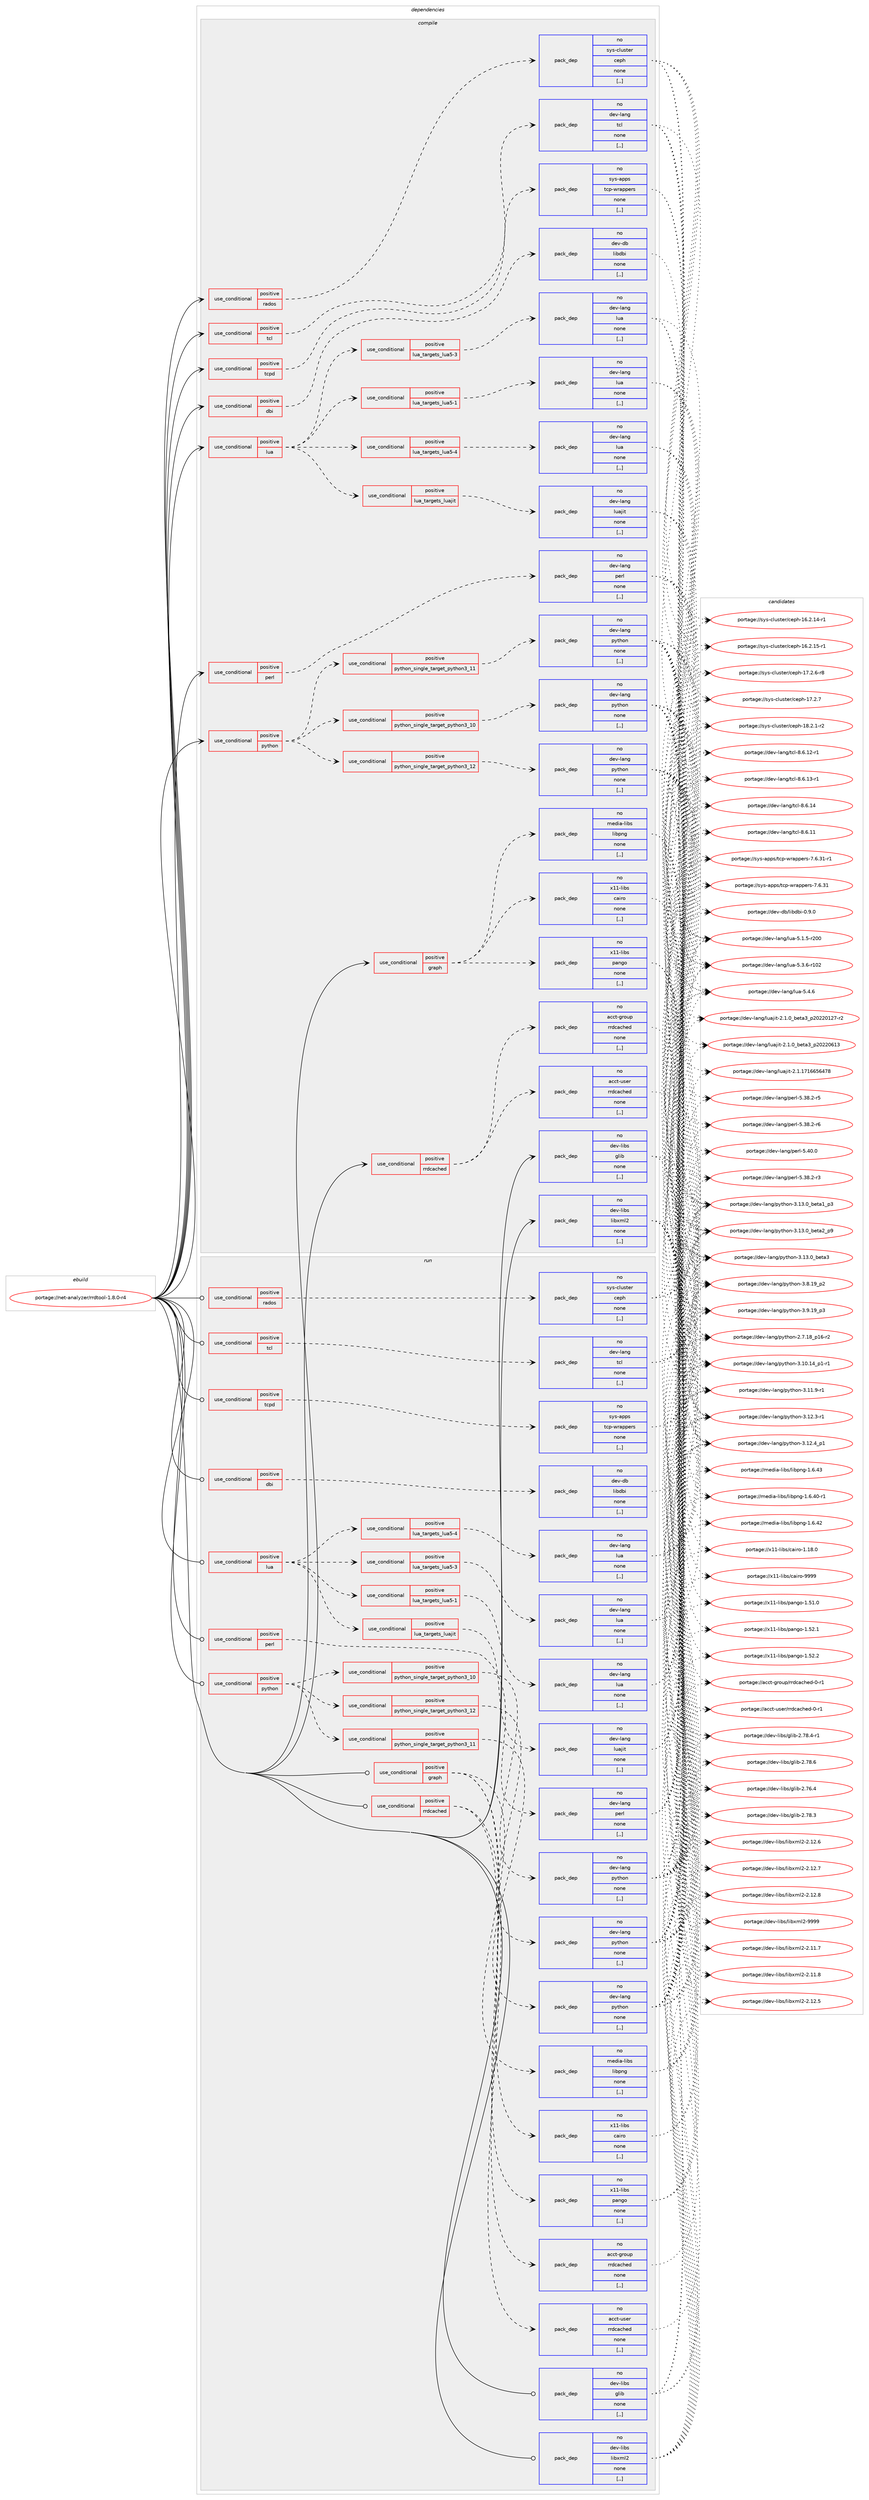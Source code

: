 digraph prolog {

# *************
# Graph options
# *************

newrank=true;
concentrate=true;
compound=true;
graph [rankdir=LR,fontname=Helvetica,fontsize=10,ranksep=1.5];#, ranksep=2.5, nodesep=0.2];
edge  [arrowhead=vee];
node  [fontname=Helvetica,fontsize=10];

# **********
# The ebuild
# **********

subgraph cluster_leftcol {
color=gray;
rank=same;
label=<<i>ebuild</i>>;
id [label="portage://net-analyzer/rrdtool-1.8.0-r4", color=red, width=4, href="../net-analyzer/rrdtool-1.8.0-r4.svg"];
}

# ****************
# The dependencies
# ****************

subgraph cluster_midcol {
color=gray;
label=<<i>dependencies</i>>;
subgraph cluster_compile {
fillcolor="#eeeeee";
style=filled;
label=<<i>compile</i>>;
subgraph cond85699 {
dependency333007 [label=<<TABLE BORDER="0" CELLBORDER="1" CELLSPACING="0" CELLPADDING="4"><TR><TD ROWSPAN="3" CELLPADDING="10">use_conditional</TD></TR><TR><TD>positive</TD></TR><TR><TD>dbi</TD></TR></TABLE>>, shape=none, color=red];
subgraph pack244777 {
dependency333008 [label=<<TABLE BORDER="0" CELLBORDER="1" CELLSPACING="0" CELLPADDING="4" WIDTH="220"><TR><TD ROWSPAN="6" CELLPADDING="30">pack_dep</TD></TR><TR><TD WIDTH="110">no</TD></TR><TR><TD>dev-db</TD></TR><TR><TD>libdbi</TD></TR><TR><TD>none</TD></TR><TR><TD>[,,]</TD></TR></TABLE>>, shape=none, color=blue];
}
dependency333007:e -> dependency333008:w [weight=20,style="dashed",arrowhead="vee"];
}
id:e -> dependency333007:w [weight=20,style="solid",arrowhead="vee"];
subgraph cond85700 {
dependency333009 [label=<<TABLE BORDER="0" CELLBORDER="1" CELLSPACING="0" CELLPADDING="4"><TR><TD ROWSPAN="3" CELLPADDING="10">use_conditional</TD></TR><TR><TD>positive</TD></TR><TR><TD>graph</TD></TR></TABLE>>, shape=none, color=red];
subgraph pack244778 {
dependency333010 [label=<<TABLE BORDER="0" CELLBORDER="1" CELLSPACING="0" CELLPADDING="4" WIDTH="220"><TR><TD ROWSPAN="6" CELLPADDING="30">pack_dep</TD></TR><TR><TD WIDTH="110">no</TD></TR><TR><TD>media-libs</TD></TR><TR><TD>libpng</TD></TR><TR><TD>none</TD></TR><TR><TD>[,,]</TD></TR></TABLE>>, shape=none, color=blue];
}
dependency333009:e -> dependency333010:w [weight=20,style="dashed",arrowhead="vee"];
subgraph pack244779 {
dependency333011 [label=<<TABLE BORDER="0" CELLBORDER="1" CELLSPACING="0" CELLPADDING="4" WIDTH="220"><TR><TD ROWSPAN="6" CELLPADDING="30">pack_dep</TD></TR><TR><TD WIDTH="110">no</TD></TR><TR><TD>x11-libs</TD></TR><TR><TD>cairo</TD></TR><TR><TD>none</TD></TR><TR><TD>[,,]</TD></TR></TABLE>>, shape=none, color=blue];
}
dependency333009:e -> dependency333011:w [weight=20,style="dashed",arrowhead="vee"];
subgraph pack244780 {
dependency333012 [label=<<TABLE BORDER="0" CELLBORDER="1" CELLSPACING="0" CELLPADDING="4" WIDTH="220"><TR><TD ROWSPAN="6" CELLPADDING="30">pack_dep</TD></TR><TR><TD WIDTH="110">no</TD></TR><TR><TD>x11-libs</TD></TR><TR><TD>pango</TD></TR><TR><TD>none</TD></TR><TR><TD>[,,]</TD></TR></TABLE>>, shape=none, color=blue];
}
dependency333009:e -> dependency333012:w [weight=20,style="dashed",arrowhead="vee"];
}
id:e -> dependency333009:w [weight=20,style="solid",arrowhead="vee"];
subgraph cond85701 {
dependency333013 [label=<<TABLE BORDER="0" CELLBORDER="1" CELLSPACING="0" CELLPADDING="4"><TR><TD ROWSPAN="3" CELLPADDING="10">use_conditional</TD></TR><TR><TD>positive</TD></TR><TR><TD>lua</TD></TR></TABLE>>, shape=none, color=red];
subgraph cond85702 {
dependency333014 [label=<<TABLE BORDER="0" CELLBORDER="1" CELLSPACING="0" CELLPADDING="4"><TR><TD ROWSPAN="3" CELLPADDING="10">use_conditional</TD></TR><TR><TD>positive</TD></TR><TR><TD>lua_targets_luajit</TD></TR></TABLE>>, shape=none, color=red];
subgraph pack244781 {
dependency333015 [label=<<TABLE BORDER="0" CELLBORDER="1" CELLSPACING="0" CELLPADDING="4" WIDTH="220"><TR><TD ROWSPAN="6" CELLPADDING="30">pack_dep</TD></TR><TR><TD WIDTH="110">no</TD></TR><TR><TD>dev-lang</TD></TR><TR><TD>luajit</TD></TR><TR><TD>none</TD></TR><TR><TD>[,,]</TD></TR></TABLE>>, shape=none, color=blue];
}
dependency333014:e -> dependency333015:w [weight=20,style="dashed",arrowhead="vee"];
}
dependency333013:e -> dependency333014:w [weight=20,style="dashed",arrowhead="vee"];
subgraph cond85703 {
dependency333016 [label=<<TABLE BORDER="0" CELLBORDER="1" CELLSPACING="0" CELLPADDING="4"><TR><TD ROWSPAN="3" CELLPADDING="10">use_conditional</TD></TR><TR><TD>positive</TD></TR><TR><TD>lua_targets_lua5-1</TD></TR></TABLE>>, shape=none, color=red];
subgraph pack244782 {
dependency333017 [label=<<TABLE BORDER="0" CELLBORDER="1" CELLSPACING="0" CELLPADDING="4" WIDTH="220"><TR><TD ROWSPAN="6" CELLPADDING="30">pack_dep</TD></TR><TR><TD WIDTH="110">no</TD></TR><TR><TD>dev-lang</TD></TR><TR><TD>lua</TD></TR><TR><TD>none</TD></TR><TR><TD>[,,]</TD></TR></TABLE>>, shape=none, color=blue];
}
dependency333016:e -> dependency333017:w [weight=20,style="dashed",arrowhead="vee"];
}
dependency333013:e -> dependency333016:w [weight=20,style="dashed",arrowhead="vee"];
subgraph cond85704 {
dependency333018 [label=<<TABLE BORDER="0" CELLBORDER="1" CELLSPACING="0" CELLPADDING="4"><TR><TD ROWSPAN="3" CELLPADDING="10">use_conditional</TD></TR><TR><TD>positive</TD></TR><TR><TD>lua_targets_lua5-3</TD></TR></TABLE>>, shape=none, color=red];
subgraph pack244783 {
dependency333019 [label=<<TABLE BORDER="0" CELLBORDER="1" CELLSPACING="0" CELLPADDING="4" WIDTH="220"><TR><TD ROWSPAN="6" CELLPADDING="30">pack_dep</TD></TR><TR><TD WIDTH="110">no</TD></TR><TR><TD>dev-lang</TD></TR><TR><TD>lua</TD></TR><TR><TD>none</TD></TR><TR><TD>[,,]</TD></TR></TABLE>>, shape=none, color=blue];
}
dependency333018:e -> dependency333019:w [weight=20,style="dashed",arrowhead="vee"];
}
dependency333013:e -> dependency333018:w [weight=20,style="dashed",arrowhead="vee"];
subgraph cond85705 {
dependency333020 [label=<<TABLE BORDER="0" CELLBORDER="1" CELLSPACING="0" CELLPADDING="4"><TR><TD ROWSPAN="3" CELLPADDING="10">use_conditional</TD></TR><TR><TD>positive</TD></TR><TR><TD>lua_targets_lua5-4</TD></TR></TABLE>>, shape=none, color=red];
subgraph pack244784 {
dependency333021 [label=<<TABLE BORDER="0" CELLBORDER="1" CELLSPACING="0" CELLPADDING="4" WIDTH="220"><TR><TD ROWSPAN="6" CELLPADDING="30">pack_dep</TD></TR><TR><TD WIDTH="110">no</TD></TR><TR><TD>dev-lang</TD></TR><TR><TD>lua</TD></TR><TR><TD>none</TD></TR><TR><TD>[,,]</TD></TR></TABLE>>, shape=none, color=blue];
}
dependency333020:e -> dependency333021:w [weight=20,style="dashed",arrowhead="vee"];
}
dependency333013:e -> dependency333020:w [weight=20,style="dashed",arrowhead="vee"];
}
id:e -> dependency333013:w [weight=20,style="solid",arrowhead="vee"];
subgraph cond85706 {
dependency333022 [label=<<TABLE BORDER="0" CELLBORDER="1" CELLSPACING="0" CELLPADDING="4"><TR><TD ROWSPAN="3" CELLPADDING="10">use_conditional</TD></TR><TR><TD>positive</TD></TR><TR><TD>perl</TD></TR></TABLE>>, shape=none, color=red];
subgraph pack244785 {
dependency333023 [label=<<TABLE BORDER="0" CELLBORDER="1" CELLSPACING="0" CELLPADDING="4" WIDTH="220"><TR><TD ROWSPAN="6" CELLPADDING="30">pack_dep</TD></TR><TR><TD WIDTH="110">no</TD></TR><TR><TD>dev-lang</TD></TR><TR><TD>perl</TD></TR><TR><TD>none</TD></TR><TR><TD>[,,]</TD></TR></TABLE>>, shape=none, color=blue];
}
dependency333022:e -> dependency333023:w [weight=20,style="dashed",arrowhead="vee"];
}
id:e -> dependency333022:w [weight=20,style="solid",arrowhead="vee"];
subgraph cond85707 {
dependency333024 [label=<<TABLE BORDER="0" CELLBORDER="1" CELLSPACING="0" CELLPADDING="4"><TR><TD ROWSPAN="3" CELLPADDING="10">use_conditional</TD></TR><TR><TD>positive</TD></TR><TR><TD>python</TD></TR></TABLE>>, shape=none, color=red];
subgraph cond85708 {
dependency333025 [label=<<TABLE BORDER="0" CELLBORDER="1" CELLSPACING="0" CELLPADDING="4"><TR><TD ROWSPAN="3" CELLPADDING="10">use_conditional</TD></TR><TR><TD>positive</TD></TR><TR><TD>python_single_target_python3_10</TD></TR></TABLE>>, shape=none, color=red];
subgraph pack244786 {
dependency333026 [label=<<TABLE BORDER="0" CELLBORDER="1" CELLSPACING="0" CELLPADDING="4" WIDTH="220"><TR><TD ROWSPAN="6" CELLPADDING="30">pack_dep</TD></TR><TR><TD WIDTH="110">no</TD></TR><TR><TD>dev-lang</TD></TR><TR><TD>python</TD></TR><TR><TD>none</TD></TR><TR><TD>[,,]</TD></TR></TABLE>>, shape=none, color=blue];
}
dependency333025:e -> dependency333026:w [weight=20,style="dashed",arrowhead="vee"];
}
dependency333024:e -> dependency333025:w [weight=20,style="dashed",arrowhead="vee"];
subgraph cond85709 {
dependency333027 [label=<<TABLE BORDER="0" CELLBORDER="1" CELLSPACING="0" CELLPADDING="4"><TR><TD ROWSPAN="3" CELLPADDING="10">use_conditional</TD></TR><TR><TD>positive</TD></TR><TR><TD>python_single_target_python3_11</TD></TR></TABLE>>, shape=none, color=red];
subgraph pack244787 {
dependency333028 [label=<<TABLE BORDER="0" CELLBORDER="1" CELLSPACING="0" CELLPADDING="4" WIDTH="220"><TR><TD ROWSPAN="6" CELLPADDING="30">pack_dep</TD></TR><TR><TD WIDTH="110">no</TD></TR><TR><TD>dev-lang</TD></TR><TR><TD>python</TD></TR><TR><TD>none</TD></TR><TR><TD>[,,]</TD></TR></TABLE>>, shape=none, color=blue];
}
dependency333027:e -> dependency333028:w [weight=20,style="dashed",arrowhead="vee"];
}
dependency333024:e -> dependency333027:w [weight=20,style="dashed",arrowhead="vee"];
subgraph cond85710 {
dependency333029 [label=<<TABLE BORDER="0" CELLBORDER="1" CELLSPACING="0" CELLPADDING="4"><TR><TD ROWSPAN="3" CELLPADDING="10">use_conditional</TD></TR><TR><TD>positive</TD></TR><TR><TD>python_single_target_python3_12</TD></TR></TABLE>>, shape=none, color=red];
subgraph pack244788 {
dependency333030 [label=<<TABLE BORDER="0" CELLBORDER="1" CELLSPACING="0" CELLPADDING="4" WIDTH="220"><TR><TD ROWSPAN="6" CELLPADDING="30">pack_dep</TD></TR><TR><TD WIDTH="110">no</TD></TR><TR><TD>dev-lang</TD></TR><TR><TD>python</TD></TR><TR><TD>none</TD></TR><TR><TD>[,,]</TD></TR></TABLE>>, shape=none, color=blue];
}
dependency333029:e -> dependency333030:w [weight=20,style="dashed",arrowhead="vee"];
}
dependency333024:e -> dependency333029:w [weight=20,style="dashed",arrowhead="vee"];
}
id:e -> dependency333024:w [weight=20,style="solid",arrowhead="vee"];
subgraph cond85711 {
dependency333031 [label=<<TABLE BORDER="0" CELLBORDER="1" CELLSPACING="0" CELLPADDING="4"><TR><TD ROWSPAN="3" CELLPADDING="10">use_conditional</TD></TR><TR><TD>positive</TD></TR><TR><TD>rados</TD></TR></TABLE>>, shape=none, color=red];
subgraph pack244789 {
dependency333032 [label=<<TABLE BORDER="0" CELLBORDER="1" CELLSPACING="0" CELLPADDING="4" WIDTH="220"><TR><TD ROWSPAN="6" CELLPADDING="30">pack_dep</TD></TR><TR><TD WIDTH="110">no</TD></TR><TR><TD>sys-cluster</TD></TR><TR><TD>ceph</TD></TR><TR><TD>none</TD></TR><TR><TD>[,,]</TD></TR></TABLE>>, shape=none, color=blue];
}
dependency333031:e -> dependency333032:w [weight=20,style="dashed",arrowhead="vee"];
}
id:e -> dependency333031:w [weight=20,style="solid",arrowhead="vee"];
subgraph cond85712 {
dependency333033 [label=<<TABLE BORDER="0" CELLBORDER="1" CELLSPACING="0" CELLPADDING="4"><TR><TD ROWSPAN="3" CELLPADDING="10">use_conditional</TD></TR><TR><TD>positive</TD></TR><TR><TD>rrdcached</TD></TR></TABLE>>, shape=none, color=red];
subgraph pack244790 {
dependency333034 [label=<<TABLE BORDER="0" CELLBORDER="1" CELLSPACING="0" CELLPADDING="4" WIDTH="220"><TR><TD ROWSPAN="6" CELLPADDING="30">pack_dep</TD></TR><TR><TD WIDTH="110">no</TD></TR><TR><TD>acct-group</TD></TR><TR><TD>rrdcached</TD></TR><TR><TD>none</TD></TR><TR><TD>[,,]</TD></TR></TABLE>>, shape=none, color=blue];
}
dependency333033:e -> dependency333034:w [weight=20,style="dashed",arrowhead="vee"];
subgraph pack244791 {
dependency333035 [label=<<TABLE BORDER="0" CELLBORDER="1" CELLSPACING="0" CELLPADDING="4" WIDTH="220"><TR><TD ROWSPAN="6" CELLPADDING="30">pack_dep</TD></TR><TR><TD WIDTH="110">no</TD></TR><TR><TD>acct-user</TD></TR><TR><TD>rrdcached</TD></TR><TR><TD>none</TD></TR><TR><TD>[,,]</TD></TR></TABLE>>, shape=none, color=blue];
}
dependency333033:e -> dependency333035:w [weight=20,style="dashed",arrowhead="vee"];
}
id:e -> dependency333033:w [weight=20,style="solid",arrowhead="vee"];
subgraph cond85713 {
dependency333036 [label=<<TABLE BORDER="0" CELLBORDER="1" CELLSPACING="0" CELLPADDING="4"><TR><TD ROWSPAN="3" CELLPADDING="10">use_conditional</TD></TR><TR><TD>positive</TD></TR><TR><TD>tcl</TD></TR></TABLE>>, shape=none, color=red];
subgraph pack244792 {
dependency333037 [label=<<TABLE BORDER="0" CELLBORDER="1" CELLSPACING="0" CELLPADDING="4" WIDTH="220"><TR><TD ROWSPAN="6" CELLPADDING="30">pack_dep</TD></TR><TR><TD WIDTH="110">no</TD></TR><TR><TD>dev-lang</TD></TR><TR><TD>tcl</TD></TR><TR><TD>none</TD></TR><TR><TD>[,,]</TD></TR></TABLE>>, shape=none, color=blue];
}
dependency333036:e -> dependency333037:w [weight=20,style="dashed",arrowhead="vee"];
}
id:e -> dependency333036:w [weight=20,style="solid",arrowhead="vee"];
subgraph cond85714 {
dependency333038 [label=<<TABLE BORDER="0" CELLBORDER="1" CELLSPACING="0" CELLPADDING="4"><TR><TD ROWSPAN="3" CELLPADDING="10">use_conditional</TD></TR><TR><TD>positive</TD></TR><TR><TD>tcpd</TD></TR></TABLE>>, shape=none, color=red];
subgraph pack244793 {
dependency333039 [label=<<TABLE BORDER="0" CELLBORDER="1" CELLSPACING="0" CELLPADDING="4" WIDTH="220"><TR><TD ROWSPAN="6" CELLPADDING="30">pack_dep</TD></TR><TR><TD WIDTH="110">no</TD></TR><TR><TD>sys-apps</TD></TR><TR><TD>tcp-wrappers</TD></TR><TR><TD>none</TD></TR><TR><TD>[,,]</TD></TR></TABLE>>, shape=none, color=blue];
}
dependency333038:e -> dependency333039:w [weight=20,style="dashed",arrowhead="vee"];
}
id:e -> dependency333038:w [weight=20,style="solid",arrowhead="vee"];
subgraph pack244794 {
dependency333040 [label=<<TABLE BORDER="0" CELLBORDER="1" CELLSPACING="0" CELLPADDING="4" WIDTH="220"><TR><TD ROWSPAN="6" CELLPADDING="30">pack_dep</TD></TR><TR><TD WIDTH="110">no</TD></TR><TR><TD>dev-libs</TD></TR><TR><TD>glib</TD></TR><TR><TD>none</TD></TR><TR><TD>[,,]</TD></TR></TABLE>>, shape=none, color=blue];
}
id:e -> dependency333040:w [weight=20,style="solid",arrowhead="vee"];
subgraph pack244795 {
dependency333041 [label=<<TABLE BORDER="0" CELLBORDER="1" CELLSPACING="0" CELLPADDING="4" WIDTH="220"><TR><TD ROWSPAN="6" CELLPADDING="30">pack_dep</TD></TR><TR><TD WIDTH="110">no</TD></TR><TR><TD>dev-libs</TD></TR><TR><TD>libxml2</TD></TR><TR><TD>none</TD></TR><TR><TD>[,,]</TD></TR></TABLE>>, shape=none, color=blue];
}
id:e -> dependency333041:w [weight=20,style="solid",arrowhead="vee"];
}
subgraph cluster_compileandrun {
fillcolor="#eeeeee";
style=filled;
label=<<i>compile and run</i>>;
}
subgraph cluster_run {
fillcolor="#eeeeee";
style=filled;
label=<<i>run</i>>;
subgraph cond85715 {
dependency333042 [label=<<TABLE BORDER="0" CELLBORDER="1" CELLSPACING="0" CELLPADDING="4"><TR><TD ROWSPAN="3" CELLPADDING="10">use_conditional</TD></TR><TR><TD>positive</TD></TR><TR><TD>dbi</TD></TR></TABLE>>, shape=none, color=red];
subgraph pack244796 {
dependency333043 [label=<<TABLE BORDER="0" CELLBORDER="1" CELLSPACING="0" CELLPADDING="4" WIDTH="220"><TR><TD ROWSPAN="6" CELLPADDING="30">pack_dep</TD></TR><TR><TD WIDTH="110">no</TD></TR><TR><TD>dev-db</TD></TR><TR><TD>libdbi</TD></TR><TR><TD>none</TD></TR><TR><TD>[,,]</TD></TR></TABLE>>, shape=none, color=blue];
}
dependency333042:e -> dependency333043:w [weight=20,style="dashed",arrowhead="vee"];
}
id:e -> dependency333042:w [weight=20,style="solid",arrowhead="odot"];
subgraph cond85716 {
dependency333044 [label=<<TABLE BORDER="0" CELLBORDER="1" CELLSPACING="0" CELLPADDING="4"><TR><TD ROWSPAN="3" CELLPADDING="10">use_conditional</TD></TR><TR><TD>positive</TD></TR><TR><TD>graph</TD></TR></TABLE>>, shape=none, color=red];
subgraph pack244797 {
dependency333045 [label=<<TABLE BORDER="0" CELLBORDER="1" CELLSPACING="0" CELLPADDING="4" WIDTH="220"><TR><TD ROWSPAN="6" CELLPADDING="30">pack_dep</TD></TR><TR><TD WIDTH="110">no</TD></TR><TR><TD>media-libs</TD></TR><TR><TD>libpng</TD></TR><TR><TD>none</TD></TR><TR><TD>[,,]</TD></TR></TABLE>>, shape=none, color=blue];
}
dependency333044:e -> dependency333045:w [weight=20,style="dashed",arrowhead="vee"];
subgraph pack244798 {
dependency333046 [label=<<TABLE BORDER="0" CELLBORDER="1" CELLSPACING="0" CELLPADDING="4" WIDTH="220"><TR><TD ROWSPAN="6" CELLPADDING="30">pack_dep</TD></TR><TR><TD WIDTH="110">no</TD></TR><TR><TD>x11-libs</TD></TR><TR><TD>cairo</TD></TR><TR><TD>none</TD></TR><TR><TD>[,,]</TD></TR></TABLE>>, shape=none, color=blue];
}
dependency333044:e -> dependency333046:w [weight=20,style="dashed",arrowhead="vee"];
subgraph pack244799 {
dependency333047 [label=<<TABLE BORDER="0" CELLBORDER="1" CELLSPACING="0" CELLPADDING="4" WIDTH="220"><TR><TD ROWSPAN="6" CELLPADDING="30">pack_dep</TD></TR><TR><TD WIDTH="110">no</TD></TR><TR><TD>x11-libs</TD></TR><TR><TD>pango</TD></TR><TR><TD>none</TD></TR><TR><TD>[,,]</TD></TR></TABLE>>, shape=none, color=blue];
}
dependency333044:e -> dependency333047:w [weight=20,style="dashed",arrowhead="vee"];
}
id:e -> dependency333044:w [weight=20,style="solid",arrowhead="odot"];
subgraph cond85717 {
dependency333048 [label=<<TABLE BORDER="0" CELLBORDER="1" CELLSPACING="0" CELLPADDING="4"><TR><TD ROWSPAN="3" CELLPADDING="10">use_conditional</TD></TR><TR><TD>positive</TD></TR><TR><TD>lua</TD></TR></TABLE>>, shape=none, color=red];
subgraph cond85718 {
dependency333049 [label=<<TABLE BORDER="0" CELLBORDER="1" CELLSPACING="0" CELLPADDING="4"><TR><TD ROWSPAN="3" CELLPADDING="10">use_conditional</TD></TR><TR><TD>positive</TD></TR><TR><TD>lua_targets_luajit</TD></TR></TABLE>>, shape=none, color=red];
subgraph pack244800 {
dependency333050 [label=<<TABLE BORDER="0" CELLBORDER="1" CELLSPACING="0" CELLPADDING="4" WIDTH="220"><TR><TD ROWSPAN="6" CELLPADDING="30">pack_dep</TD></TR><TR><TD WIDTH="110">no</TD></TR><TR><TD>dev-lang</TD></TR><TR><TD>luajit</TD></TR><TR><TD>none</TD></TR><TR><TD>[,,]</TD></TR></TABLE>>, shape=none, color=blue];
}
dependency333049:e -> dependency333050:w [weight=20,style="dashed",arrowhead="vee"];
}
dependency333048:e -> dependency333049:w [weight=20,style="dashed",arrowhead="vee"];
subgraph cond85719 {
dependency333051 [label=<<TABLE BORDER="0" CELLBORDER="1" CELLSPACING="0" CELLPADDING="4"><TR><TD ROWSPAN="3" CELLPADDING="10">use_conditional</TD></TR><TR><TD>positive</TD></TR><TR><TD>lua_targets_lua5-1</TD></TR></TABLE>>, shape=none, color=red];
subgraph pack244801 {
dependency333052 [label=<<TABLE BORDER="0" CELLBORDER="1" CELLSPACING="0" CELLPADDING="4" WIDTH="220"><TR><TD ROWSPAN="6" CELLPADDING="30">pack_dep</TD></TR><TR><TD WIDTH="110">no</TD></TR><TR><TD>dev-lang</TD></TR><TR><TD>lua</TD></TR><TR><TD>none</TD></TR><TR><TD>[,,]</TD></TR></TABLE>>, shape=none, color=blue];
}
dependency333051:e -> dependency333052:w [weight=20,style="dashed",arrowhead="vee"];
}
dependency333048:e -> dependency333051:w [weight=20,style="dashed",arrowhead="vee"];
subgraph cond85720 {
dependency333053 [label=<<TABLE BORDER="0" CELLBORDER="1" CELLSPACING="0" CELLPADDING="4"><TR><TD ROWSPAN="3" CELLPADDING="10">use_conditional</TD></TR><TR><TD>positive</TD></TR><TR><TD>lua_targets_lua5-3</TD></TR></TABLE>>, shape=none, color=red];
subgraph pack244802 {
dependency333054 [label=<<TABLE BORDER="0" CELLBORDER="1" CELLSPACING="0" CELLPADDING="4" WIDTH="220"><TR><TD ROWSPAN="6" CELLPADDING="30">pack_dep</TD></TR><TR><TD WIDTH="110">no</TD></TR><TR><TD>dev-lang</TD></TR><TR><TD>lua</TD></TR><TR><TD>none</TD></TR><TR><TD>[,,]</TD></TR></TABLE>>, shape=none, color=blue];
}
dependency333053:e -> dependency333054:w [weight=20,style="dashed",arrowhead="vee"];
}
dependency333048:e -> dependency333053:w [weight=20,style="dashed",arrowhead="vee"];
subgraph cond85721 {
dependency333055 [label=<<TABLE BORDER="0" CELLBORDER="1" CELLSPACING="0" CELLPADDING="4"><TR><TD ROWSPAN="3" CELLPADDING="10">use_conditional</TD></TR><TR><TD>positive</TD></TR><TR><TD>lua_targets_lua5-4</TD></TR></TABLE>>, shape=none, color=red];
subgraph pack244803 {
dependency333056 [label=<<TABLE BORDER="0" CELLBORDER="1" CELLSPACING="0" CELLPADDING="4" WIDTH="220"><TR><TD ROWSPAN="6" CELLPADDING="30">pack_dep</TD></TR><TR><TD WIDTH="110">no</TD></TR><TR><TD>dev-lang</TD></TR><TR><TD>lua</TD></TR><TR><TD>none</TD></TR><TR><TD>[,,]</TD></TR></TABLE>>, shape=none, color=blue];
}
dependency333055:e -> dependency333056:w [weight=20,style="dashed",arrowhead="vee"];
}
dependency333048:e -> dependency333055:w [weight=20,style="dashed",arrowhead="vee"];
}
id:e -> dependency333048:w [weight=20,style="solid",arrowhead="odot"];
subgraph cond85722 {
dependency333057 [label=<<TABLE BORDER="0" CELLBORDER="1" CELLSPACING="0" CELLPADDING="4"><TR><TD ROWSPAN="3" CELLPADDING="10">use_conditional</TD></TR><TR><TD>positive</TD></TR><TR><TD>perl</TD></TR></TABLE>>, shape=none, color=red];
subgraph pack244804 {
dependency333058 [label=<<TABLE BORDER="0" CELLBORDER="1" CELLSPACING="0" CELLPADDING="4" WIDTH="220"><TR><TD ROWSPAN="6" CELLPADDING="30">pack_dep</TD></TR><TR><TD WIDTH="110">no</TD></TR><TR><TD>dev-lang</TD></TR><TR><TD>perl</TD></TR><TR><TD>none</TD></TR><TR><TD>[,,]</TD></TR></TABLE>>, shape=none, color=blue];
}
dependency333057:e -> dependency333058:w [weight=20,style="dashed",arrowhead="vee"];
}
id:e -> dependency333057:w [weight=20,style="solid",arrowhead="odot"];
subgraph cond85723 {
dependency333059 [label=<<TABLE BORDER="0" CELLBORDER="1" CELLSPACING="0" CELLPADDING="4"><TR><TD ROWSPAN="3" CELLPADDING="10">use_conditional</TD></TR><TR><TD>positive</TD></TR><TR><TD>python</TD></TR></TABLE>>, shape=none, color=red];
subgraph cond85724 {
dependency333060 [label=<<TABLE BORDER="0" CELLBORDER="1" CELLSPACING="0" CELLPADDING="4"><TR><TD ROWSPAN="3" CELLPADDING="10">use_conditional</TD></TR><TR><TD>positive</TD></TR><TR><TD>python_single_target_python3_10</TD></TR></TABLE>>, shape=none, color=red];
subgraph pack244805 {
dependency333061 [label=<<TABLE BORDER="0" CELLBORDER="1" CELLSPACING="0" CELLPADDING="4" WIDTH="220"><TR><TD ROWSPAN="6" CELLPADDING="30">pack_dep</TD></TR><TR><TD WIDTH="110">no</TD></TR><TR><TD>dev-lang</TD></TR><TR><TD>python</TD></TR><TR><TD>none</TD></TR><TR><TD>[,,]</TD></TR></TABLE>>, shape=none, color=blue];
}
dependency333060:e -> dependency333061:w [weight=20,style="dashed",arrowhead="vee"];
}
dependency333059:e -> dependency333060:w [weight=20,style="dashed",arrowhead="vee"];
subgraph cond85725 {
dependency333062 [label=<<TABLE BORDER="0" CELLBORDER="1" CELLSPACING="0" CELLPADDING="4"><TR><TD ROWSPAN="3" CELLPADDING="10">use_conditional</TD></TR><TR><TD>positive</TD></TR><TR><TD>python_single_target_python3_11</TD></TR></TABLE>>, shape=none, color=red];
subgraph pack244806 {
dependency333063 [label=<<TABLE BORDER="0" CELLBORDER="1" CELLSPACING="0" CELLPADDING="4" WIDTH="220"><TR><TD ROWSPAN="6" CELLPADDING="30">pack_dep</TD></TR><TR><TD WIDTH="110">no</TD></TR><TR><TD>dev-lang</TD></TR><TR><TD>python</TD></TR><TR><TD>none</TD></TR><TR><TD>[,,]</TD></TR></TABLE>>, shape=none, color=blue];
}
dependency333062:e -> dependency333063:w [weight=20,style="dashed",arrowhead="vee"];
}
dependency333059:e -> dependency333062:w [weight=20,style="dashed",arrowhead="vee"];
subgraph cond85726 {
dependency333064 [label=<<TABLE BORDER="0" CELLBORDER="1" CELLSPACING="0" CELLPADDING="4"><TR><TD ROWSPAN="3" CELLPADDING="10">use_conditional</TD></TR><TR><TD>positive</TD></TR><TR><TD>python_single_target_python3_12</TD></TR></TABLE>>, shape=none, color=red];
subgraph pack244807 {
dependency333065 [label=<<TABLE BORDER="0" CELLBORDER="1" CELLSPACING="0" CELLPADDING="4" WIDTH="220"><TR><TD ROWSPAN="6" CELLPADDING="30">pack_dep</TD></TR><TR><TD WIDTH="110">no</TD></TR><TR><TD>dev-lang</TD></TR><TR><TD>python</TD></TR><TR><TD>none</TD></TR><TR><TD>[,,]</TD></TR></TABLE>>, shape=none, color=blue];
}
dependency333064:e -> dependency333065:w [weight=20,style="dashed",arrowhead="vee"];
}
dependency333059:e -> dependency333064:w [weight=20,style="dashed",arrowhead="vee"];
}
id:e -> dependency333059:w [weight=20,style="solid",arrowhead="odot"];
subgraph cond85727 {
dependency333066 [label=<<TABLE BORDER="0" CELLBORDER="1" CELLSPACING="0" CELLPADDING="4"><TR><TD ROWSPAN="3" CELLPADDING="10">use_conditional</TD></TR><TR><TD>positive</TD></TR><TR><TD>rados</TD></TR></TABLE>>, shape=none, color=red];
subgraph pack244808 {
dependency333067 [label=<<TABLE BORDER="0" CELLBORDER="1" CELLSPACING="0" CELLPADDING="4" WIDTH="220"><TR><TD ROWSPAN="6" CELLPADDING="30">pack_dep</TD></TR><TR><TD WIDTH="110">no</TD></TR><TR><TD>sys-cluster</TD></TR><TR><TD>ceph</TD></TR><TR><TD>none</TD></TR><TR><TD>[,,]</TD></TR></TABLE>>, shape=none, color=blue];
}
dependency333066:e -> dependency333067:w [weight=20,style="dashed",arrowhead="vee"];
}
id:e -> dependency333066:w [weight=20,style="solid",arrowhead="odot"];
subgraph cond85728 {
dependency333068 [label=<<TABLE BORDER="0" CELLBORDER="1" CELLSPACING="0" CELLPADDING="4"><TR><TD ROWSPAN="3" CELLPADDING="10">use_conditional</TD></TR><TR><TD>positive</TD></TR><TR><TD>rrdcached</TD></TR></TABLE>>, shape=none, color=red];
subgraph pack244809 {
dependency333069 [label=<<TABLE BORDER="0" CELLBORDER="1" CELLSPACING="0" CELLPADDING="4" WIDTH="220"><TR><TD ROWSPAN="6" CELLPADDING="30">pack_dep</TD></TR><TR><TD WIDTH="110">no</TD></TR><TR><TD>acct-group</TD></TR><TR><TD>rrdcached</TD></TR><TR><TD>none</TD></TR><TR><TD>[,,]</TD></TR></TABLE>>, shape=none, color=blue];
}
dependency333068:e -> dependency333069:w [weight=20,style="dashed",arrowhead="vee"];
subgraph pack244810 {
dependency333070 [label=<<TABLE BORDER="0" CELLBORDER="1" CELLSPACING="0" CELLPADDING="4" WIDTH="220"><TR><TD ROWSPAN="6" CELLPADDING="30">pack_dep</TD></TR><TR><TD WIDTH="110">no</TD></TR><TR><TD>acct-user</TD></TR><TR><TD>rrdcached</TD></TR><TR><TD>none</TD></TR><TR><TD>[,,]</TD></TR></TABLE>>, shape=none, color=blue];
}
dependency333068:e -> dependency333070:w [weight=20,style="dashed",arrowhead="vee"];
}
id:e -> dependency333068:w [weight=20,style="solid",arrowhead="odot"];
subgraph cond85729 {
dependency333071 [label=<<TABLE BORDER="0" CELLBORDER="1" CELLSPACING="0" CELLPADDING="4"><TR><TD ROWSPAN="3" CELLPADDING="10">use_conditional</TD></TR><TR><TD>positive</TD></TR><TR><TD>tcl</TD></TR></TABLE>>, shape=none, color=red];
subgraph pack244811 {
dependency333072 [label=<<TABLE BORDER="0" CELLBORDER="1" CELLSPACING="0" CELLPADDING="4" WIDTH="220"><TR><TD ROWSPAN="6" CELLPADDING="30">pack_dep</TD></TR><TR><TD WIDTH="110">no</TD></TR><TR><TD>dev-lang</TD></TR><TR><TD>tcl</TD></TR><TR><TD>none</TD></TR><TR><TD>[,,]</TD></TR></TABLE>>, shape=none, color=blue];
}
dependency333071:e -> dependency333072:w [weight=20,style="dashed",arrowhead="vee"];
}
id:e -> dependency333071:w [weight=20,style="solid",arrowhead="odot"];
subgraph cond85730 {
dependency333073 [label=<<TABLE BORDER="0" CELLBORDER="1" CELLSPACING="0" CELLPADDING="4"><TR><TD ROWSPAN="3" CELLPADDING="10">use_conditional</TD></TR><TR><TD>positive</TD></TR><TR><TD>tcpd</TD></TR></TABLE>>, shape=none, color=red];
subgraph pack244812 {
dependency333074 [label=<<TABLE BORDER="0" CELLBORDER="1" CELLSPACING="0" CELLPADDING="4" WIDTH="220"><TR><TD ROWSPAN="6" CELLPADDING="30">pack_dep</TD></TR><TR><TD WIDTH="110">no</TD></TR><TR><TD>sys-apps</TD></TR><TR><TD>tcp-wrappers</TD></TR><TR><TD>none</TD></TR><TR><TD>[,,]</TD></TR></TABLE>>, shape=none, color=blue];
}
dependency333073:e -> dependency333074:w [weight=20,style="dashed",arrowhead="vee"];
}
id:e -> dependency333073:w [weight=20,style="solid",arrowhead="odot"];
subgraph pack244813 {
dependency333075 [label=<<TABLE BORDER="0" CELLBORDER="1" CELLSPACING="0" CELLPADDING="4" WIDTH="220"><TR><TD ROWSPAN="6" CELLPADDING="30">pack_dep</TD></TR><TR><TD WIDTH="110">no</TD></TR><TR><TD>dev-libs</TD></TR><TR><TD>glib</TD></TR><TR><TD>none</TD></TR><TR><TD>[,,]</TD></TR></TABLE>>, shape=none, color=blue];
}
id:e -> dependency333075:w [weight=20,style="solid",arrowhead="odot"];
subgraph pack244814 {
dependency333076 [label=<<TABLE BORDER="0" CELLBORDER="1" CELLSPACING="0" CELLPADDING="4" WIDTH="220"><TR><TD ROWSPAN="6" CELLPADDING="30">pack_dep</TD></TR><TR><TD WIDTH="110">no</TD></TR><TR><TD>dev-libs</TD></TR><TR><TD>libxml2</TD></TR><TR><TD>none</TD></TR><TR><TD>[,,]</TD></TR></TABLE>>, shape=none, color=blue];
}
id:e -> dependency333076:w [weight=20,style="solid",arrowhead="odot"];
}
}

# **************
# The candidates
# **************

subgraph cluster_choices {
rank=same;
color=gray;
label=<<i>candidates</i>>;

subgraph choice244777 {
color=black;
nodesep=1;
choice1001011184510098471081059810098105454846574648 [label="portage://dev-db/libdbi-0.9.0", color=red, width=4,href="../dev-db/libdbi-0.9.0.svg"];
dependency333008:e -> choice1001011184510098471081059810098105454846574648:w [style=dotted,weight="100"];
}
subgraph choice244778 {
color=black;
nodesep=1;
choice1091011001059745108105981154710810598112110103454946544652484511449 [label="portage://media-libs/libpng-1.6.40-r1", color=red, width=4,href="../media-libs/libpng-1.6.40-r1.svg"];
choice109101100105974510810598115471081059811211010345494654465250 [label="portage://media-libs/libpng-1.6.42", color=red, width=4,href="../media-libs/libpng-1.6.42.svg"];
choice109101100105974510810598115471081059811211010345494654465251 [label="portage://media-libs/libpng-1.6.43", color=red, width=4,href="../media-libs/libpng-1.6.43.svg"];
dependency333010:e -> choice1091011001059745108105981154710810598112110103454946544652484511449:w [style=dotted,weight="100"];
dependency333010:e -> choice109101100105974510810598115471081059811211010345494654465250:w [style=dotted,weight="100"];
dependency333010:e -> choice109101100105974510810598115471081059811211010345494654465251:w [style=dotted,weight="100"];
}
subgraph choice244779 {
color=black;
nodesep=1;
choice1204949451081059811547999710511411145494649564648 [label="portage://x11-libs/cairo-1.18.0", color=red, width=4,href="../x11-libs/cairo-1.18.0.svg"];
choice120494945108105981154799971051141114557575757 [label="portage://x11-libs/cairo-9999", color=red, width=4,href="../x11-libs/cairo-9999.svg"];
dependency333011:e -> choice1204949451081059811547999710511411145494649564648:w [style=dotted,weight="100"];
dependency333011:e -> choice120494945108105981154799971051141114557575757:w [style=dotted,weight="100"];
}
subgraph choice244780 {
color=black;
nodesep=1;
choice12049494510810598115471129711010311145494653494648 [label="portage://x11-libs/pango-1.51.0", color=red, width=4,href="../x11-libs/pango-1.51.0.svg"];
choice12049494510810598115471129711010311145494653504649 [label="portage://x11-libs/pango-1.52.1", color=red, width=4,href="../x11-libs/pango-1.52.1.svg"];
choice12049494510810598115471129711010311145494653504650 [label="portage://x11-libs/pango-1.52.2", color=red, width=4,href="../x11-libs/pango-1.52.2.svg"];
dependency333012:e -> choice12049494510810598115471129711010311145494653494648:w [style=dotted,weight="100"];
dependency333012:e -> choice12049494510810598115471129711010311145494653504649:w [style=dotted,weight="100"];
dependency333012:e -> choice12049494510810598115471129711010311145494653504650:w [style=dotted,weight="100"];
}
subgraph choice244781 {
color=black;
nodesep=1;
choice10010111845108971101034710811797106105116455046494648959810111697519511250485050484950554511450 [label="portage://dev-lang/luajit-2.1.0_beta3_p20220127-r2", color=red, width=4,href="../dev-lang/luajit-2.1.0_beta3_p20220127-r2.svg"];
choice1001011184510897110103471081179710610511645504649464895981011169751951125048505048544951 [label="portage://dev-lang/luajit-2.1.0_beta3_p20220613", color=red, width=4,href="../dev-lang/luajit-2.1.0_beta3_p20220613.svg"];
choice10010111845108971101034710811797106105116455046494649554954545354525556 [label="portage://dev-lang/luajit-2.1.1716656478", color=red, width=4,href="../dev-lang/luajit-2.1.1716656478.svg"];
dependency333015:e -> choice10010111845108971101034710811797106105116455046494648959810111697519511250485050484950554511450:w [style=dotted,weight="100"];
dependency333015:e -> choice1001011184510897110103471081179710610511645504649464895981011169751951125048505048544951:w [style=dotted,weight="100"];
dependency333015:e -> choice10010111845108971101034710811797106105116455046494649554954545354525556:w [style=dotted,weight="100"];
}
subgraph choice244782 {
color=black;
nodesep=1;
choice1001011184510897110103471081179745534649465345114504848 [label="portage://dev-lang/lua-5.1.5-r200", color=red, width=4,href="../dev-lang/lua-5.1.5-r200.svg"];
choice1001011184510897110103471081179745534651465445114494850 [label="portage://dev-lang/lua-5.3.6-r102", color=red, width=4,href="../dev-lang/lua-5.3.6-r102.svg"];
choice10010111845108971101034710811797455346524654 [label="portage://dev-lang/lua-5.4.6", color=red, width=4,href="../dev-lang/lua-5.4.6.svg"];
dependency333017:e -> choice1001011184510897110103471081179745534649465345114504848:w [style=dotted,weight="100"];
dependency333017:e -> choice1001011184510897110103471081179745534651465445114494850:w [style=dotted,weight="100"];
dependency333017:e -> choice10010111845108971101034710811797455346524654:w [style=dotted,weight="100"];
}
subgraph choice244783 {
color=black;
nodesep=1;
choice1001011184510897110103471081179745534649465345114504848 [label="portage://dev-lang/lua-5.1.5-r200", color=red, width=4,href="../dev-lang/lua-5.1.5-r200.svg"];
choice1001011184510897110103471081179745534651465445114494850 [label="portage://dev-lang/lua-5.3.6-r102", color=red, width=4,href="../dev-lang/lua-5.3.6-r102.svg"];
choice10010111845108971101034710811797455346524654 [label="portage://dev-lang/lua-5.4.6", color=red, width=4,href="../dev-lang/lua-5.4.6.svg"];
dependency333019:e -> choice1001011184510897110103471081179745534649465345114504848:w [style=dotted,weight="100"];
dependency333019:e -> choice1001011184510897110103471081179745534651465445114494850:w [style=dotted,weight="100"];
dependency333019:e -> choice10010111845108971101034710811797455346524654:w [style=dotted,weight="100"];
}
subgraph choice244784 {
color=black;
nodesep=1;
choice1001011184510897110103471081179745534649465345114504848 [label="portage://dev-lang/lua-5.1.5-r200", color=red, width=4,href="../dev-lang/lua-5.1.5-r200.svg"];
choice1001011184510897110103471081179745534651465445114494850 [label="portage://dev-lang/lua-5.3.6-r102", color=red, width=4,href="../dev-lang/lua-5.3.6-r102.svg"];
choice10010111845108971101034710811797455346524654 [label="portage://dev-lang/lua-5.4.6", color=red, width=4,href="../dev-lang/lua-5.4.6.svg"];
dependency333021:e -> choice1001011184510897110103471081179745534649465345114504848:w [style=dotted,weight="100"];
dependency333021:e -> choice1001011184510897110103471081179745534651465445114494850:w [style=dotted,weight="100"];
dependency333021:e -> choice10010111845108971101034710811797455346524654:w [style=dotted,weight="100"];
}
subgraph choice244785 {
color=black;
nodesep=1;
choice100101118451089711010347112101114108455346515646504511451 [label="portage://dev-lang/perl-5.38.2-r3", color=red, width=4,href="../dev-lang/perl-5.38.2-r3.svg"];
choice100101118451089711010347112101114108455346515646504511453 [label="portage://dev-lang/perl-5.38.2-r5", color=red, width=4,href="../dev-lang/perl-5.38.2-r5.svg"];
choice100101118451089711010347112101114108455346515646504511454 [label="portage://dev-lang/perl-5.38.2-r6", color=red, width=4,href="../dev-lang/perl-5.38.2-r6.svg"];
choice10010111845108971101034711210111410845534652484648 [label="portage://dev-lang/perl-5.40.0", color=red, width=4,href="../dev-lang/perl-5.40.0.svg"];
dependency333023:e -> choice100101118451089711010347112101114108455346515646504511451:w [style=dotted,weight="100"];
dependency333023:e -> choice100101118451089711010347112101114108455346515646504511453:w [style=dotted,weight="100"];
dependency333023:e -> choice100101118451089711010347112101114108455346515646504511454:w [style=dotted,weight="100"];
dependency333023:e -> choice10010111845108971101034711210111410845534652484648:w [style=dotted,weight="100"];
}
subgraph choice244786 {
color=black;
nodesep=1;
choice100101118451089711010347112121116104111110455046554649569511249544511450 [label="portage://dev-lang/python-2.7.18_p16-r2", color=red, width=4,href="../dev-lang/python-2.7.18_p16-r2.svg"];
choice100101118451089711010347112121116104111110455146494846495295112494511449 [label="portage://dev-lang/python-3.10.14_p1-r1", color=red, width=4,href="../dev-lang/python-3.10.14_p1-r1.svg"];
choice100101118451089711010347112121116104111110455146494946574511449 [label="portage://dev-lang/python-3.11.9-r1", color=red, width=4,href="../dev-lang/python-3.11.9-r1.svg"];
choice100101118451089711010347112121116104111110455146495046514511449 [label="portage://dev-lang/python-3.12.3-r1", color=red, width=4,href="../dev-lang/python-3.12.3-r1.svg"];
choice100101118451089711010347112121116104111110455146495046529511249 [label="portage://dev-lang/python-3.12.4_p1", color=red, width=4,href="../dev-lang/python-3.12.4_p1.svg"];
choice10010111845108971101034711212111610411111045514649514648959810111697499511251 [label="portage://dev-lang/python-3.13.0_beta1_p3", color=red, width=4,href="../dev-lang/python-3.13.0_beta1_p3.svg"];
choice10010111845108971101034711212111610411111045514649514648959810111697509511257 [label="portage://dev-lang/python-3.13.0_beta2_p9", color=red, width=4,href="../dev-lang/python-3.13.0_beta2_p9.svg"];
choice1001011184510897110103471121211161041111104551464951464895981011169751 [label="portage://dev-lang/python-3.13.0_beta3", color=red, width=4,href="../dev-lang/python-3.13.0_beta3.svg"];
choice100101118451089711010347112121116104111110455146564649579511250 [label="portage://dev-lang/python-3.8.19_p2", color=red, width=4,href="../dev-lang/python-3.8.19_p2.svg"];
choice100101118451089711010347112121116104111110455146574649579511251 [label="portage://dev-lang/python-3.9.19_p3", color=red, width=4,href="../dev-lang/python-3.9.19_p3.svg"];
dependency333026:e -> choice100101118451089711010347112121116104111110455046554649569511249544511450:w [style=dotted,weight="100"];
dependency333026:e -> choice100101118451089711010347112121116104111110455146494846495295112494511449:w [style=dotted,weight="100"];
dependency333026:e -> choice100101118451089711010347112121116104111110455146494946574511449:w [style=dotted,weight="100"];
dependency333026:e -> choice100101118451089711010347112121116104111110455146495046514511449:w [style=dotted,weight="100"];
dependency333026:e -> choice100101118451089711010347112121116104111110455146495046529511249:w [style=dotted,weight="100"];
dependency333026:e -> choice10010111845108971101034711212111610411111045514649514648959810111697499511251:w [style=dotted,weight="100"];
dependency333026:e -> choice10010111845108971101034711212111610411111045514649514648959810111697509511257:w [style=dotted,weight="100"];
dependency333026:e -> choice1001011184510897110103471121211161041111104551464951464895981011169751:w [style=dotted,weight="100"];
dependency333026:e -> choice100101118451089711010347112121116104111110455146564649579511250:w [style=dotted,weight="100"];
dependency333026:e -> choice100101118451089711010347112121116104111110455146574649579511251:w [style=dotted,weight="100"];
}
subgraph choice244787 {
color=black;
nodesep=1;
choice100101118451089711010347112121116104111110455046554649569511249544511450 [label="portage://dev-lang/python-2.7.18_p16-r2", color=red, width=4,href="../dev-lang/python-2.7.18_p16-r2.svg"];
choice100101118451089711010347112121116104111110455146494846495295112494511449 [label="portage://dev-lang/python-3.10.14_p1-r1", color=red, width=4,href="../dev-lang/python-3.10.14_p1-r1.svg"];
choice100101118451089711010347112121116104111110455146494946574511449 [label="portage://dev-lang/python-3.11.9-r1", color=red, width=4,href="../dev-lang/python-3.11.9-r1.svg"];
choice100101118451089711010347112121116104111110455146495046514511449 [label="portage://dev-lang/python-3.12.3-r1", color=red, width=4,href="../dev-lang/python-3.12.3-r1.svg"];
choice100101118451089711010347112121116104111110455146495046529511249 [label="portage://dev-lang/python-3.12.4_p1", color=red, width=4,href="../dev-lang/python-3.12.4_p1.svg"];
choice10010111845108971101034711212111610411111045514649514648959810111697499511251 [label="portage://dev-lang/python-3.13.0_beta1_p3", color=red, width=4,href="../dev-lang/python-3.13.0_beta1_p3.svg"];
choice10010111845108971101034711212111610411111045514649514648959810111697509511257 [label="portage://dev-lang/python-3.13.0_beta2_p9", color=red, width=4,href="../dev-lang/python-3.13.0_beta2_p9.svg"];
choice1001011184510897110103471121211161041111104551464951464895981011169751 [label="portage://dev-lang/python-3.13.0_beta3", color=red, width=4,href="../dev-lang/python-3.13.0_beta3.svg"];
choice100101118451089711010347112121116104111110455146564649579511250 [label="portage://dev-lang/python-3.8.19_p2", color=red, width=4,href="../dev-lang/python-3.8.19_p2.svg"];
choice100101118451089711010347112121116104111110455146574649579511251 [label="portage://dev-lang/python-3.9.19_p3", color=red, width=4,href="../dev-lang/python-3.9.19_p3.svg"];
dependency333028:e -> choice100101118451089711010347112121116104111110455046554649569511249544511450:w [style=dotted,weight="100"];
dependency333028:e -> choice100101118451089711010347112121116104111110455146494846495295112494511449:w [style=dotted,weight="100"];
dependency333028:e -> choice100101118451089711010347112121116104111110455146494946574511449:w [style=dotted,weight="100"];
dependency333028:e -> choice100101118451089711010347112121116104111110455146495046514511449:w [style=dotted,weight="100"];
dependency333028:e -> choice100101118451089711010347112121116104111110455146495046529511249:w [style=dotted,weight="100"];
dependency333028:e -> choice10010111845108971101034711212111610411111045514649514648959810111697499511251:w [style=dotted,weight="100"];
dependency333028:e -> choice10010111845108971101034711212111610411111045514649514648959810111697509511257:w [style=dotted,weight="100"];
dependency333028:e -> choice1001011184510897110103471121211161041111104551464951464895981011169751:w [style=dotted,weight="100"];
dependency333028:e -> choice100101118451089711010347112121116104111110455146564649579511250:w [style=dotted,weight="100"];
dependency333028:e -> choice100101118451089711010347112121116104111110455146574649579511251:w [style=dotted,weight="100"];
}
subgraph choice244788 {
color=black;
nodesep=1;
choice100101118451089711010347112121116104111110455046554649569511249544511450 [label="portage://dev-lang/python-2.7.18_p16-r2", color=red, width=4,href="../dev-lang/python-2.7.18_p16-r2.svg"];
choice100101118451089711010347112121116104111110455146494846495295112494511449 [label="portage://dev-lang/python-3.10.14_p1-r1", color=red, width=4,href="../dev-lang/python-3.10.14_p1-r1.svg"];
choice100101118451089711010347112121116104111110455146494946574511449 [label="portage://dev-lang/python-3.11.9-r1", color=red, width=4,href="../dev-lang/python-3.11.9-r1.svg"];
choice100101118451089711010347112121116104111110455146495046514511449 [label="portage://dev-lang/python-3.12.3-r1", color=red, width=4,href="../dev-lang/python-3.12.3-r1.svg"];
choice100101118451089711010347112121116104111110455146495046529511249 [label="portage://dev-lang/python-3.12.4_p1", color=red, width=4,href="../dev-lang/python-3.12.4_p1.svg"];
choice10010111845108971101034711212111610411111045514649514648959810111697499511251 [label="portage://dev-lang/python-3.13.0_beta1_p3", color=red, width=4,href="../dev-lang/python-3.13.0_beta1_p3.svg"];
choice10010111845108971101034711212111610411111045514649514648959810111697509511257 [label="portage://dev-lang/python-3.13.0_beta2_p9", color=red, width=4,href="../dev-lang/python-3.13.0_beta2_p9.svg"];
choice1001011184510897110103471121211161041111104551464951464895981011169751 [label="portage://dev-lang/python-3.13.0_beta3", color=red, width=4,href="../dev-lang/python-3.13.0_beta3.svg"];
choice100101118451089711010347112121116104111110455146564649579511250 [label="portage://dev-lang/python-3.8.19_p2", color=red, width=4,href="../dev-lang/python-3.8.19_p2.svg"];
choice100101118451089711010347112121116104111110455146574649579511251 [label="portage://dev-lang/python-3.9.19_p3", color=red, width=4,href="../dev-lang/python-3.9.19_p3.svg"];
dependency333030:e -> choice100101118451089711010347112121116104111110455046554649569511249544511450:w [style=dotted,weight="100"];
dependency333030:e -> choice100101118451089711010347112121116104111110455146494846495295112494511449:w [style=dotted,weight="100"];
dependency333030:e -> choice100101118451089711010347112121116104111110455146494946574511449:w [style=dotted,weight="100"];
dependency333030:e -> choice100101118451089711010347112121116104111110455146495046514511449:w [style=dotted,weight="100"];
dependency333030:e -> choice100101118451089711010347112121116104111110455146495046529511249:w [style=dotted,weight="100"];
dependency333030:e -> choice10010111845108971101034711212111610411111045514649514648959810111697499511251:w [style=dotted,weight="100"];
dependency333030:e -> choice10010111845108971101034711212111610411111045514649514648959810111697509511257:w [style=dotted,weight="100"];
dependency333030:e -> choice1001011184510897110103471121211161041111104551464951464895981011169751:w [style=dotted,weight="100"];
dependency333030:e -> choice100101118451089711010347112121116104111110455146564649579511250:w [style=dotted,weight="100"];
dependency333030:e -> choice100101118451089711010347112121116104111110455146574649579511251:w [style=dotted,weight="100"];
}
subgraph choice244789 {
color=black;
nodesep=1;
choice1151211154599108117115116101114479910111210445495446504649524511449 [label="portage://sys-cluster/ceph-16.2.14-r1", color=red, width=4,href="../sys-cluster/ceph-16.2.14-r1.svg"];
choice1151211154599108117115116101114479910111210445495446504649534511449 [label="portage://sys-cluster/ceph-16.2.15-r1", color=red, width=4,href="../sys-cluster/ceph-16.2.15-r1.svg"];
choice11512111545991081171151161011144799101112104454955465046544511456 [label="portage://sys-cluster/ceph-17.2.6-r8", color=red, width=4,href="../sys-cluster/ceph-17.2.6-r8.svg"];
choice1151211154599108117115116101114479910111210445495546504655 [label="portage://sys-cluster/ceph-17.2.7", color=red, width=4,href="../sys-cluster/ceph-17.2.7.svg"];
choice11512111545991081171151161011144799101112104454956465046494511450 [label="portage://sys-cluster/ceph-18.2.1-r2", color=red, width=4,href="../sys-cluster/ceph-18.2.1-r2.svg"];
dependency333032:e -> choice1151211154599108117115116101114479910111210445495446504649524511449:w [style=dotted,weight="100"];
dependency333032:e -> choice1151211154599108117115116101114479910111210445495446504649534511449:w [style=dotted,weight="100"];
dependency333032:e -> choice11512111545991081171151161011144799101112104454955465046544511456:w [style=dotted,weight="100"];
dependency333032:e -> choice1151211154599108117115116101114479910111210445495546504655:w [style=dotted,weight="100"];
dependency333032:e -> choice11512111545991081171151161011144799101112104454956465046494511450:w [style=dotted,weight="100"];
}
subgraph choice244790 {
color=black;
nodesep=1;
choice979999116451031141111171124711411410099979910410110045484511449 [label="portage://acct-group/rrdcached-0-r1", color=red, width=4,href="../acct-group/rrdcached-0-r1.svg"];
dependency333034:e -> choice979999116451031141111171124711411410099979910410110045484511449:w [style=dotted,weight="100"];
}
subgraph choice244791 {
color=black;
nodesep=1;
choice979999116451171151011144711411410099979910410110045484511449 [label="portage://acct-user/rrdcached-0-r1", color=red, width=4,href="../acct-user/rrdcached-0-r1.svg"];
dependency333035:e -> choice979999116451171151011144711411410099979910410110045484511449:w [style=dotted,weight="100"];
}
subgraph choice244792 {
color=black;
nodesep=1;
choice1001011184510897110103471169910845564654464949 [label="portage://dev-lang/tcl-8.6.11", color=red, width=4,href="../dev-lang/tcl-8.6.11.svg"];
choice10010111845108971101034711699108455646544649504511449 [label="portage://dev-lang/tcl-8.6.12-r1", color=red, width=4,href="../dev-lang/tcl-8.6.12-r1.svg"];
choice10010111845108971101034711699108455646544649514511449 [label="portage://dev-lang/tcl-8.6.13-r1", color=red, width=4,href="../dev-lang/tcl-8.6.13-r1.svg"];
choice1001011184510897110103471169910845564654464952 [label="portage://dev-lang/tcl-8.6.14", color=red, width=4,href="../dev-lang/tcl-8.6.14.svg"];
dependency333037:e -> choice1001011184510897110103471169910845564654464949:w [style=dotted,weight="100"];
dependency333037:e -> choice10010111845108971101034711699108455646544649504511449:w [style=dotted,weight="100"];
dependency333037:e -> choice10010111845108971101034711699108455646544649514511449:w [style=dotted,weight="100"];
dependency333037:e -> choice1001011184510897110103471169910845564654464952:w [style=dotted,weight="100"];
}
subgraph choice244793 {
color=black;
nodesep=1;
choice11512111545971121121154711699112451191149711211210111411545554654465149 [label="portage://sys-apps/tcp-wrappers-7.6.31", color=red, width=4,href="../sys-apps/tcp-wrappers-7.6.31.svg"];
choice115121115459711211211547116991124511911497112112101114115455546544651494511449 [label="portage://sys-apps/tcp-wrappers-7.6.31-r1", color=red, width=4,href="../sys-apps/tcp-wrappers-7.6.31-r1.svg"];
dependency333039:e -> choice11512111545971121121154711699112451191149711211210111411545554654465149:w [style=dotted,weight="100"];
dependency333039:e -> choice115121115459711211211547116991124511911497112112101114115455546544651494511449:w [style=dotted,weight="100"];
}
subgraph choice244794 {
color=black;
nodesep=1;
choice1001011184510810598115471031081059845504655544652 [label="portage://dev-libs/glib-2.76.4", color=red, width=4,href="../dev-libs/glib-2.76.4.svg"];
choice1001011184510810598115471031081059845504655564651 [label="portage://dev-libs/glib-2.78.3", color=red, width=4,href="../dev-libs/glib-2.78.3.svg"];
choice10010111845108105981154710310810598455046555646524511449 [label="portage://dev-libs/glib-2.78.4-r1", color=red, width=4,href="../dev-libs/glib-2.78.4-r1.svg"];
choice1001011184510810598115471031081059845504655564654 [label="portage://dev-libs/glib-2.78.6", color=red, width=4,href="../dev-libs/glib-2.78.6.svg"];
dependency333040:e -> choice1001011184510810598115471031081059845504655544652:w [style=dotted,weight="100"];
dependency333040:e -> choice1001011184510810598115471031081059845504655564651:w [style=dotted,weight="100"];
dependency333040:e -> choice10010111845108105981154710310810598455046555646524511449:w [style=dotted,weight="100"];
dependency333040:e -> choice1001011184510810598115471031081059845504655564654:w [style=dotted,weight="100"];
}
subgraph choice244795 {
color=black;
nodesep=1;
choice100101118451081059811547108105981201091085045504649494655 [label="portage://dev-libs/libxml2-2.11.7", color=red, width=4,href="../dev-libs/libxml2-2.11.7.svg"];
choice100101118451081059811547108105981201091085045504649494656 [label="portage://dev-libs/libxml2-2.11.8", color=red, width=4,href="../dev-libs/libxml2-2.11.8.svg"];
choice100101118451081059811547108105981201091085045504649504653 [label="portage://dev-libs/libxml2-2.12.5", color=red, width=4,href="../dev-libs/libxml2-2.12.5.svg"];
choice100101118451081059811547108105981201091085045504649504654 [label="portage://dev-libs/libxml2-2.12.6", color=red, width=4,href="../dev-libs/libxml2-2.12.6.svg"];
choice100101118451081059811547108105981201091085045504649504655 [label="portage://dev-libs/libxml2-2.12.7", color=red, width=4,href="../dev-libs/libxml2-2.12.7.svg"];
choice100101118451081059811547108105981201091085045504649504656 [label="portage://dev-libs/libxml2-2.12.8", color=red, width=4,href="../dev-libs/libxml2-2.12.8.svg"];
choice10010111845108105981154710810598120109108504557575757 [label="portage://dev-libs/libxml2-9999", color=red, width=4,href="../dev-libs/libxml2-9999.svg"];
dependency333041:e -> choice100101118451081059811547108105981201091085045504649494655:w [style=dotted,weight="100"];
dependency333041:e -> choice100101118451081059811547108105981201091085045504649494656:w [style=dotted,weight="100"];
dependency333041:e -> choice100101118451081059811547108105981201091085045504649504653:w [style=dotted,weight="100"];
dependency333041:e -> choice100101118451081059811547108105981201091085045504649504654:w [style=dotted,weight="100"];
dependency333041:e -> choice100101118451081059811547108105981201091085045504649504655:w [style=dotted,weight="100"];
dependency333041:e -> choice100101118451081059811547108105981201091085045504649504656:w [style=dotted,weight="100"];
dependency333041:e -> choice10010111845108105981154710810598120109108504557575757:w [style=dotted,weight="100"];
}
subgraph choice244796 {
color=black;
nodesep=1;
choice1001011184510098471081059810098105454846574648 [label="portage://dev-db/libdbi-0.9.0", color=red, width=4,href="../dev-db/libdbi-0.9.0.svg"];
dependency333043:e -> choice1001011184510098471081059810098105454846574648:w [style=dotted,weight="100"];
}
subgraph choice244797 {
color=black;
nodesep=1;
choice1091011001059745108105981154710810598112110103454946544652484511449 [label="portage://media-libs/libpng-1.6.40-r1", color=red, width=4,href="../media-libs/libpng-1.6.40-r1.svg"];
choice109101100105974510810598115471081059811211010345494654465250 [label="portage://media-libs/libpng-1.6.42", color=red, width=4,href="../media-libs/libpng-1.6.42.svg"];
choice109101100105974510810598115471081059811211010345494654465251 [label="portage://media-libs/libpng-1.6.43", color=red, width=4,href="../media-libs/libpng-1.6.43.svg"];
dependency333045:e -> choice1091011001059745108105981154710810598112110103454946544652484511449:w [style=dotted,weight="100"];
dependency333045:e -> choice109101100105974510810598115471081059811211010345494654465250:w [style=dotted,weight="100"];
dependency333045:e -> choice109101100105974510810598115471081059811211010345494654465251:w [style=dotted,weight="100"];
}
subgraph choice244798 {
color=black;
nodesep=1;
choice1204949451081059811547999710511411145494649564648 [label="portage://x11-libs/cairo-1.18.0", color=red, width=4,href="../x11-libs/cairo-1.18.0.svg"];
choice120494945108105981154799971051141114557575757 [label="portage://x11-libs/cairo-9999", color=red, width=4,href="../x11-libs/cairo-9999.svg"];
dependency333046:e -> choice1204949451081059811547999710511411145494649564648:w [style=dotted,weight="100"];
dependency333046:e -> choice120494945108105981154799971051141114557575757:w [style=dotted,weight="100"];
}
subgraph choice244799 {
color=black;
nodesep=1;
choice12049494510810598115471129711010311145494653494648 [label="portage://x11-libs/pango-1.51.0", color=red, width=4,href="../x11-libs/pango-1.51.0.svg"];
choice12049494510810598115471129711010311145494653504649 [label="portage://x11-libs/pango-1.52.1", color=red, width=4,href="../x11-libs/pango-1.52.1.svg"];
choice12049494510810598115471129711010311145494653504650 [label="portage://x11-libs/pango-1.52.2", color=red, width=4,href="../x11-libs/pango-1.52.2.svg"];
dependency333047:e -> choice12049494510810598115471129711010311145494653494648:w [style=dotted,weight="100"];
dependency333047:e -> choice12049494510810598115471129711010311145494653504649:w [style=dotted,weight="100"];
dependency333047:e -> choice12049494510810598115471129711010311145494653504650:w [style=dotted,weight="100"];
}
subgraph choice244800 {
color=black;
nodesep=1;
choice10010111845108971101034710811797106105116455046494648959810111697519511250485050484950554511450 [label="portage://dev-lang/luajit-2.1.0_beta3_p20220127-r2", color=red, width=4,href="../dev-lang/luajit-2.1.0_beta3_p20220127-r2.svg"];
choice1001011184510897110103471081179710610511645504649464895981011169751951125048505048544951 [label="portage://dev-lang/luajit-2.1.0_beta3_p20220613", color=red, width=4,href="../dev-lang/luajit-2.1.0_beta3_p20220613.svg"];
choice10010111845108971101034710811797106105116455046494649554954545354525556 [label="portage://dev-lang/luajit-2.1.1716656478", color=red, width=4,href="../dev-lang/luajit-2.1.1716656478.svg"];
dependency333050:e -> choice10010111845108971101034710811797106105116455046494648959810111697519511250485050484950554511450:w [style=dotted,weight="100"];
dependency333050:e -> choice1001011184510897110103471081179710610511645504649464895981011169751951125048505048544951:w [style=dotted,weight="100"];
dependency333050:e -> choice10010111845108971101034710811797106105116455046494649554954545354525556:w [style=dotted,weight="100"];
}
subgraph choice244801 {
color=black;
nodesep=1;
choice1001011184510897110103471081179745534649465345114504848 [label="portage://dev-lang/lua-5.1.5-r200", color=red, width=4,href="../dev-lang/lua-5.1.5-r200.svg"];
choice1001011184510897110103471081179745534651465445114494850 [label="portage://dev-lang/lua-5.3.6-r102", color=red, width=4,href="../dev-lang/lua-5.3.6-r102.svg"];
choice10010111845108971101034710811797455346524654 [label="portage://dev-lang/lua-5.4.6", color=red, width=4,href="../dev-lang/lua-5.4.6.svg"];
dependency333052:e -> choice1001011184510897110103471081179745534649465345114504848:w [style=dotted,weight="100"];
dependency333052:e -> choice1001011184510897110103471081179745534651465445114494850:w [style=dotted,weight="100"];
dependency333052:e -> choice10010111845108971101034710811797455346524654:w [style=dotted,weight="100"];
}
subgraph choice244802 {
color=black;
nodesep=1;
choice1001011184510897110103471081179745534649465345114504848 [label="portage://dev-lang/lua-5.1.5-r200", color=red, width=4,href="../dev-lang/lua-5.1.5-r200.svg"];
choice1001011184510897110103471081179745534651465445114494850 [label="portage://dev-lang/lua-5.3.6-r102", color=red, width=4,href="../dev-lang/lua-5.3.6-r102.svg"];
choice10010111845108971101034710811797455346524654 [label="portage://dev-lang/lua-5.4.6", color=red, width=4,href="../dev-lang/lua-5.4.6.svg"];
dependency333054:e -> choice1001011184510897110103471081179745534649465345114504848:w [style=dotted,weight="100"];
dependency333054:e -> choice1001011184510897110103471081179745534651465445114494850:w [style=dotted,weight="100"];
dependency333054:e -> choice10010111845108971101034710811797455346524654:w [style=dotted,weight="100"];
}
subgraph choice244803 {
color=black;
nodesep=1;
choice1001011184510897110103471081179745534649465345114504848 [label="portage://dev-lang/lua-5.1.5-r200", color=red, width=4,href="../dev-lang/lua-5.1.5-r200.svg"];
choice1001011184510897110103471081179745534651465445114494850 [label="portage://dev-lang/lua-5.3.6-r102", color=red, width=4,href="../dev-lang/lua-5.3.6-r102.svg"];
choice10010111845108971101034710811797455346524654 [label="portage://dev-lang/lua-5.4.6", color=red, width=4,href="../dev-lang/lua-5.4.6.svg"];
dependency333056:e -> choice1001011184510897110103471081179745534649465345114504848:w [style=dotted,weight="100"];
dependency333056:e -> choice1001011184510897110103471081179745534651465445114494850:w [style=dotted,weight="100"];
dependency333056:e -> choice10010111845108971101034710811797455346524654:w [style=dotted,weight="100"];
}
subgraph choice244804 {
color=black;
nodesep=1;
choice100101118451089711010347112101114108455346515646504511451 [label="portage://dev-lang/perl-5.38.2-r3", color=red, width=4,href="../dev-lang/perl-5.38.2-r3.svg"];
choice100101118451089711010347112101114108455346515646504511453 [label="portage://dev-lang/perl-5.38.2-r5", color=red, width=4,href="../dev-lang/perl-5.38.2-r5.svg"];
choice100101118451089711010347112101114108455346515646504511454 [label="portage://dev-lang/perl-5.38.2-r6", color=red, width=4,href="../dev-lang/perl-5.38.2-r6.svg"];
choice10010111845108971101034711210111410845534652484648 [label="portage://dev-lang/perl-5.40.0", color=red, width=4,href="../dev-lang/perl-5.40.0.svg"];
dependency333058:e -> choice100101118451089711010347112101114108455346515646504511451:w [style=dotted,weight="100"];
dependency333058:e -> choice100101118451089711010347112101114108455346515646504511453:w [style=dotted,weight="100"];
dependency333058:e -> choice100101118451089711010347112101114108455346515646504511454:w [style=dotted,weight="100"];
dependency333058:e -> choice10010111845108971101034711210111410845534652484648:w [style=dotted,weight="100"];
}
subgraph choice244805 {
color=black;
nodesep=1;
choice100101118451089711010347112121116104111110455046554649569511249544511450 [label="portage://dev-lang/python-2.7.18_p16-r2", color=red, width=4,href="../dev-lang/python-2.7.18_p16-r2.svg"];
choice100101118451089711010347112121116104111110455146494846495295112494511449 [label="portage://dev-lang/python-3.10.14_p1-r1", color=red, width=4,href="../dev-lang/python-3.10.14_p1-r1.svg"];
choice100101118451089711010347112121116104111110455146494946574511449 [label="portage://dev-lang/python-3.11.9-r1", color=red, width=4,href="../dev-lang/python-3.11.9-r1.svg"];
choice100101118451089711010347112121116104111110455146495046514511449 [label="portage://dev-lang/python-3.12.3-r1", color=red, width=4,href="../dev-lang/python-3.12.3-r1.svg"];
choice100101118451089711010347112121116104111110455146495046529511249 [label="portage://dev-lang/python-3.12.4_p1", color=red, width=4,href="../dev-lang/python-3.12.4_p1.svg"];
choice10010111845108971101034711212111610411111045514649514648959810111697499511251 [label="portage://dev-lang/python-3.13.0_beta1_p3", color=red, width=4,href="../dev-lang/python-3.13.0_beta1_p3.svg"];
choice10010111845108971101034711212111610411111045514649514648959810111697509511257 [label="portage://dev-lang/python-3.13.0_beta2_p9", color=red, width=4,href="../dev-lang/python-3.13.0_beta2_p9.svg"];
choice1001011184510897110103471121211161041111104551464951464895981011169751 [label="portage://dev-lang/python-3.13.0_beta3", color=red, width=4,href="../dev-lang/python-3.13.0_beta3.svg"];
choice100101118451089711010347112121116104111110455146564649579511250 [label="portage://dev-lang/python-3.8.19_p2", color=red, width=4,href="../dev-lang/python-3.8.19_p2.svg"];
choice100101118451089711010347112121116104111110455146574649579511251 [label="portage://dev-lang/python-3.9.19_p3", color=red, width=4,href="../dev-lang/python-3.9.19_p3.svg"];
dependency333061:e -> choice100101118451089711010347112121116104111110455046554649569511249544511450:w [style=dotted,weight="100"];
dependency333061:e -> choice100101118451089711010347112121116104111110455146494846495295112494511449:w [style=dotted,weight="100"];
dependency333061:e -> choice100101118451089711010347112121116104111110455146494946574511449:w [style=dotted,weight="100"];
dependency333061:e -> choice100101118451089711010347112121116104111110455146495046514511449:w [style=dotted,weight="100"];
dependency333061:e -> choice100101118451089711010347112121116104111110455146495046529511249:w [style=dotted,weight="100"];
dependency333061:e -> choice10010111845108971101034711212111610411111045514649514648959810111697499511251:w [style=dotted,weight="100"];
dependency333061:e -> choice10010111845108971101034711212111610411111045514649514648959810111697509511257:w [style=dotted,weight="100"];
dependency333061:e -> choice1001011184510897110103471121211161041111104551464951464895981011169751:w [style=dotted,weight="100"];
dependency333061:e -> choice100101118451089711010347112121116104111110455146564649579511250:w [style=dotted,weight="100"];
dependency333061:e -> choice100101118451089711010347112121116104111110455146574649579511251:w [style=dotted,weight="100"];
}
subgraph choice244806 {
color=black;
nodesep=1;
choice100101118451089711010347112121116104111110455046554649569511249544511450 [label="portage://dev-lang/python-2.7.18_p16-r2", color=red, width=4,href="../dev-lang/python-2.7.18_p16-r2.svg"];
choice100101118451089711010347112121116104111110455146494846495295112494511449 [label="portage://dev-lang/python-3.10.14_p1-r1", color=red, width=4,href="../dev-lang/python-3.10.14_p1-r1.svg"];
choice100101118451089711010347112121116104111110455146494946574511449 [label="portage://dev-lang/python-3.11.9-r1", color=red, width=4,href="../dev-lang/python-3.11.9-r1.svg"];
choice100101118451089711010347112121116104111110455146495046514511449 [label="portage://dev-lang/python-3.12.3-r1", color=red, width=4,href="../dev-lang/python-3.12.3-r1.svg"];
choice100101118451089711010347112121116104111110455146495046529511249 [label="portage://dev-lang/python-3.12.4_p1", color=red, width=4,href="../dev-lang/python-3.12.4_p1.svg"];
choice10010111845108971101034711212111610411111045514649514648959810111697499511251 [label="portage://dev-lang/python-3.13.0_beta1_p3", color=red, width=4,href="../dev-lang/python-3.13.0_beta1_p3.svg"];
choice10010111845108971101034711212111610411111045514649514648959810111697509511257 [label="portage://dev-lang/python-3.13.0_beta2_p9", color=red, width=4,href="../dev-lang/python-3.13.0_beta2_p9.svg"];
choice1001011184510897110103471121211161041111104551464951464895981011169751 [label="portage://dev-lang/python-3.13.0_beta3", color=red, width=4,href="../dev-lang/python-3.13.0_beta3.svg"];
choice100101118451089711010347112121116104111110455146564649579511250 [label="portage://dev-lang/python-3.8.19_p2", color=red, width=4,href="../dev-lang/python-3.8.19_p2.svg"];
choice100101118451089711010347112121116104111110455146574649579511251 [label="portage://dev-lang/python-3.9.19_p3", color=red, width=4,href="../dev-lang/python-3.9.19_p3.svg"];
dependency333063:e -> choice100101118451089711010347112121116104111110455046554649569511249544511450:w [style=dotted,weight="100"];
dependency333063:e -> choice100101118451089711010347112121116104111110455146494846495295112494511449:w [style=dotted,weight="100"];
dependency333063:e -> choice100101118451089711010347112121116104111110455146494946574511449:w [style=dotted,weight="100"];
dependency333063:e -> choice100101118451089711010347112121116104111110455146495046514511449:w [style=dotted,weight="100"];
dependency333063:e -> choice100101118451089711010347112121116104111110455146495046529511249:w [style=dotted,weight="100"];
dependency333063:e -> choice10010111845108971101034711212111610411111045514649514648959810111697499511251:w [style=dotted,weight="100"];
dependency333063:e -> choice10010111845108971101034711212111610411111045514649514648959810111697509511257:w [style=dotted,weight="100"];
dependency333063:e -> choice1001011184510897110103471121211161041111104551464951464895981011169751:w [style=dotted,weight="100"];
dependency333063:e -> choice100101118451089711010347112121116104111110455146564649579511250:w [style=dotted,weight="100"];
dependency333063:e -> choice100101118451089711010347112121116104111110455146574649579511251:w [style=dotted,weight="100"];
}
subgraph choice244807 {
color=black;
nodesep=1;
choice100101118451089711010347112121116104111110455046554649569511249544511450 [label="portage://dev-lang/python-2.7.18_p16-r2", color=red, width=4,href="../dev-lang/python-2.7.18_p16-r2.svg"];
choice100101118451089711010347112121116104111110455146494846495295112494511449 [label="portage://dev-lang/python-3.10.14_p1-r1", color=red, width=4,href="../dev-lang/python-3.10.14_p1-r1.svg"];
choice100101118451089711010347112121116104111110455146494946574511449 [label="portage://dev-lang/python-3.11.9-r1", color=red, width=4,href="../dev-lang/python-3.11.9-r1.svg"];
choice100101118451089711010347112121116104111110455146495046514511449 [label="portage://dev-lang/python-3.12.3-r1", color=red, width=4,href="../dev-lang/python-3.12.3-r1.svg"];
choice100101118451089711010347112121116104111110455146495046529511249 [label="portage://dev-lang/python-3.12.4_p1", color=red, width=4,href="../dev-lang/python-3.12.4_p1.svg"];
choice10010111845108971101034711212111610411111045514649514648959810111697499511251 [label="portage://dev-lang/python-3.13.0_beta1_p3", color=red, width=4,href="../dev-lang/python-3.13.0_beta1_p3.svg"];
choice10010111845108971101034711212111610411111045514649514648959810111697509511257 [label="portage://dev-lang/python-3.13.0_beta2_p9", color=red, width=4,href="../dev-lang/python-3.13.0_beta2_p9.svg"];
choice1001011184510897110103471121211161041111104551464951464895981011169751 [label="portage://dev-lang/python-3.13.0_beta3", color=red, width=4,href="../dev-lang/python-3.13.0_beta3.svg"];
choice100101118451089711010347112121116104111110455146564649579511250 [label="portage://dev-lang/python-3.8.19_p2", color=red, width=4,href="../dev-lang/python-3.8.19_p2.svg"];
choice100101118451089711010347112121116104111110455146574649579511251 [label="portage://dev-lang/python-3.9.19_p3", color=red, width=4,href="../dev-lang/python-3.9.19_p3.svg"];
dependency333065:e -> choice100101118451089711010347112121116104111110455046554649569511249544511450:w [style=dotted,weight="100"];
dependency333065:e -> choice100101118451089711010347112121116104111110455146494846495295112494511449:w [style=dotted,weight="100"];
dependency333065:e -> choice100101118451089711010347112121116104111110455146494946574511449:w [style=dotted,weight="100"];
dependency333065:e -> choice100101118451089711010347112121116104111110455146495046514511449:w [style=dotted,weight="100"];
dependency333065:e -> choice100101118451089711010347112121116104111110455146495046529511249:w [style=dotted,weight="100"];
dependency333065:e -> choice10010111845108971101034711212111610411111045514649514648959810111697499511251:w [style=dotted,weight="100"];
dependency333065:e -> choice10010111845108971101034711212111610411111045514649514648959810111697509511257:w [style=dotted,weight="100"];
dependency333065:e -> choice1001011184510897110103471121211161041111104551464951464895981011169751:w [style=dotted,weight="100"];
dependency333065:e -> choice100101118451089711010347112121116104111110455146564649579511250:w [style=dotted,weight="100"];
dependency333065:e -> choice100101118451089711010347112121116104111110455146574649579511251:w [style=dotted,weight="100"];
}
subgraph choice244808 {
color=black;
nodesep=1;
choice1151211154599108117115116101114479910111210445495446504649524511449 [label="portage://sys-cluster/ceph-16.2.14-r1", color=red, width=4,href="../sys-cluster/ceph-16.2.14-r1.svg"];
choice1151211154599108117115116101114479910111210445495446504649534511449 [label="portage://sys-cluster/ceph-16.2.15-r1", color=red, width=4,href="../sys-cluster/ceph-16.2.15-r1.svg"];
choice11512111545991081171151161011144799101112104454955465046544511456 [label="portage://sys-cluster/ceph-17.2.6-r8", color=red, width=4,href="../sys-cluster/ceph-17.2.6-r8.svg"];
choice1151211154599108117115116101114479910111210445495546504655 [label="portage://sys-cluster/ceph-17.2.7", color=red, width=4,href="../sys-cluster/ceph-17.2.7.svg"];
choice11512111545991081171151161011144799101112104454956465046494511450 [label="portage://sys-cluster/ceph-18.2.1-r2", color=red, width=4,href="../sys-cluster/ceph-18.2.1-r2.svg"];
dependency333067:e -> choice1151211154599108117115116101114479910111210445495446504649524511449:w [style=dotted,weight="100"];
dependency333067:e -> choice1151211154599108117115116101114479910111210445495446504649534511449:w [style=dotted,weight="100"];
dependency333067:e -> choice11512111545991081171151161011144799101112104454955465046544511456:w [style=dotted,weight="100"];
dependency333067:e -> choice1151211154599108117115116101114479910111210445495546504655:w [style=dotted,weight="100"];
dependency333067:e -> choice11512111545991081171151161011144799101112104454956465046494511450:w [style=dotted,weight="100"];
}
subgraph choice244809 {
color=black;
nodesep=1;
choice979999116451031141111171124711411410099979910410110045484511449 [label="portage://acct-group/rrdcached-0-r1", color=red, width=4,href="../acct-group/rrdcached-0-r1.svg"];
dependency333069:e -> choice979999116451031141111171124711411410099979910410110045484511449:w [style=dotted,weight="100"];
}
subgraph choice244810 {
color=black;
nodesep=1;
choice979999116451171151011144711411410099979910410110045484511449 [label="portage://acct-user/rrdcached-0-r1", color=red, width=4,href="../acct-user/rrdcached-0-r1.svg"];
dependency333070:e -> choice979999116451171151011144711411410099979910410110045484511449:w [style=dotted,weight="100"];
}
subgraph choice244811 {
color=black;
nodesep=1;
choice1001011184510897110103471169910845564654464949 [label="portage://dev-lang/tcl-8.6.11", color=red, width=4,href="../dev-lang/tcl-8.6.11.svg"];
choice10010111845108971101034711699108455646544649504511449 [label="portage://dev-lang/tcl-8.6.12-r1", color=red, width=4,href="../dev-lang/tcl-8.6.12-r1.svg"];
choice10010111845108971101034711699108455646544649514511449 [label="portage://dev-lang/tcl-8.6.13-r1", color=red, width=4,href="../dev-lang/tcl-8.6.13-r1.svg"];
choice1001011184510897110103471169910845564654464952 [label="portage://dev-lang/tcl-8.6.14", color=red, width=4,href="../dev-lang/tcl-8.6.14.svg"];
dependency333072:e -> choice1001011184510897110103471169910845564654464949:w [style=dotted,weight="100"];
dependency333072:e -> choice10010111845108971101034711699108455646544649504511449:w [style=dotted,weight="100"];
dependency333072:e -> choice10010111845108971101034711699108455646544649514511449:w [style=dotted,weight="100"];
dependency333072:e -> choice1001011184510897110103471169910845564654464952:w [style=dotted,weight="100"];
}
subgraph choice244812 {
color=black;
nodesep=1;
choice11512111545971121121154711699112451191149711211210111411545554654465149 [label="portage://sys-apps/tcp-wrappers-7.6.31", color=red, width=4,href="../sys-apps/tcp-wrappers-7.6.31.svg"];
choice115121115459711211211547116991124511911497112112101114115455546544651494511449 [label="portage://sys-apps/tcp-wrappers-7.6.31-r1", color=red, width=4,href="../sys-apps/tcp-wrappers-7.6.31-r1.svg"];
dependency333074:e -> choice11512111545971121121154711699112451191149711211210111411545554654465149:w [style=dotted,weight="100"];
dependency333074:e -> choice115121115459711211211547116991124511911497112112101114115455546544651494511449:w [style=dotted,weight="100"];
}
subgraph choice244813 {
color=black;
nodesep=1;
choice1001011184510810598115471031081059845504655544652 [label="portage://dev-libs/glib-2.76.4", color=red, width=4,href="../dev-libs/glib-2.76.4.svg"];
choice1001011184510810598115471031081059845504655564651 [label="portage://dev-libs/glib-2.78.3", color=red, width=4,href="../dev-libs/glib-2.78.3.svg"];
choice10010111845108105981154710310810598455046555646524511449 [label="portage://dev-libs/glib-2.78.4-r1", color=red, width=4,href="../dev-libs/glib-2.78.4-r1.svg"];
choice1001011184510810598115471031081059845504655564654 [label="portage://dev-libs/glib-2.78.6", color=red, width=4,href="../dev-libs/glib-2.78.6.svg"];
dependency333075:e -> choice1001011184510810598115471031081059845504655544652:w [style=dotted,weight="100"];
dependency333075:e -> choice1001011184510810598115471031081059845504655564651:w [style=dotted,weight="100"];
dependency333075:e -> choice10010111845108105981154710310810598455046555646524511449:w [style=dotted,weight="100"];
dependency333075:e -> choice1001011184510810598115471031081059845504655564654:w [style=dotted,weight="100"];
}
subgraph choice244814 {
color=black;
nodesep=1;
choice100101118451081059811547108105981201091085045504649494655 [label="portage://dev-libs/libxml2-2.11.7", color=red, width=4,href="../dev-libs/libxml2-2.11.7.svg"];
choice100101118451081059811547108105981201091085045504649494656 [label="portage://dev-libs/libxml2-2.11.8", color=red, width=4,href="../dev-libs/libxml2-2.11.8.svg"];
choice100101118451081059811547108105981201091085045504649504653 [label="portage://dev-libs/libxml2-2.12.5", color=red, width=4,href="../dev-libs/libxml2-2.12.5.svg"];
choice100101118451081059811547108105981201091085045504649504654 [label="portage://dev-libs/libxml2-2.12.6", color=red, width=4,href="../dev-libs/libxml2-2.12.6.svg"];
choice100101118451081059811547108105981201091085045504649504655 [label="portage://dev-libs/libxml2-2.12.7", color=red, width=4,href="../dev-libs/libxml2-2.12.7.svg"];
choice100101118451081059811547108105981201091085045504649504656 [label="portage://dev-libs/libxml2-2.12.8", color=red, width=4,href="../dev-libs/libxml2-2.12.8.svg"];
choice10010111845108105981154710810598120109108504557575757 [label="portage://dev-libs/libxml2-9999", color=red, width=4,href="../dev-libs/libxml2-9999.svg"];
dependency333076:e -> choice100101118451081059811547108105981201091085045504649494655:w [style=dotted,weight="100"];
dependency333076:e -> choice100101118451081059811547108105981201091085045504649494656:w [style=dotted,weight="100"];
dependency333076:e -> choice100101118451081059811547108105981201091085045504649504653:w [style=dotted,weight="100"];
dependency333076:e -> choice100101118451081059811547108105981201091085045504649504654:w [style=dotted,weight="100"];
dependency333076:e -> choice100101118451081059811547108105981201091085045504649504655:w [style=dotted,weight="100"];
dependency333076:e -> choice100101118451081059811547108105981201091085045504649504656:w [style=dotted,weight="100"];
dependency333076:e -> choice10010111845108105981154710810598120109108504557575757:w [style=dotted,weight="100"];
}
}

}
